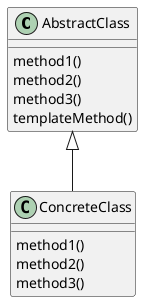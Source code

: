 @startuml
AbstractClass <|-- ConcreteClass

AbstractClass : method1()
AbstractClass : method2()
AbstractClass : method3()
AbstractClass : templateMethod()

ConcreteClass : method1()
ConcreteClass : method2()
ConcreteClass : method3()

@enduml